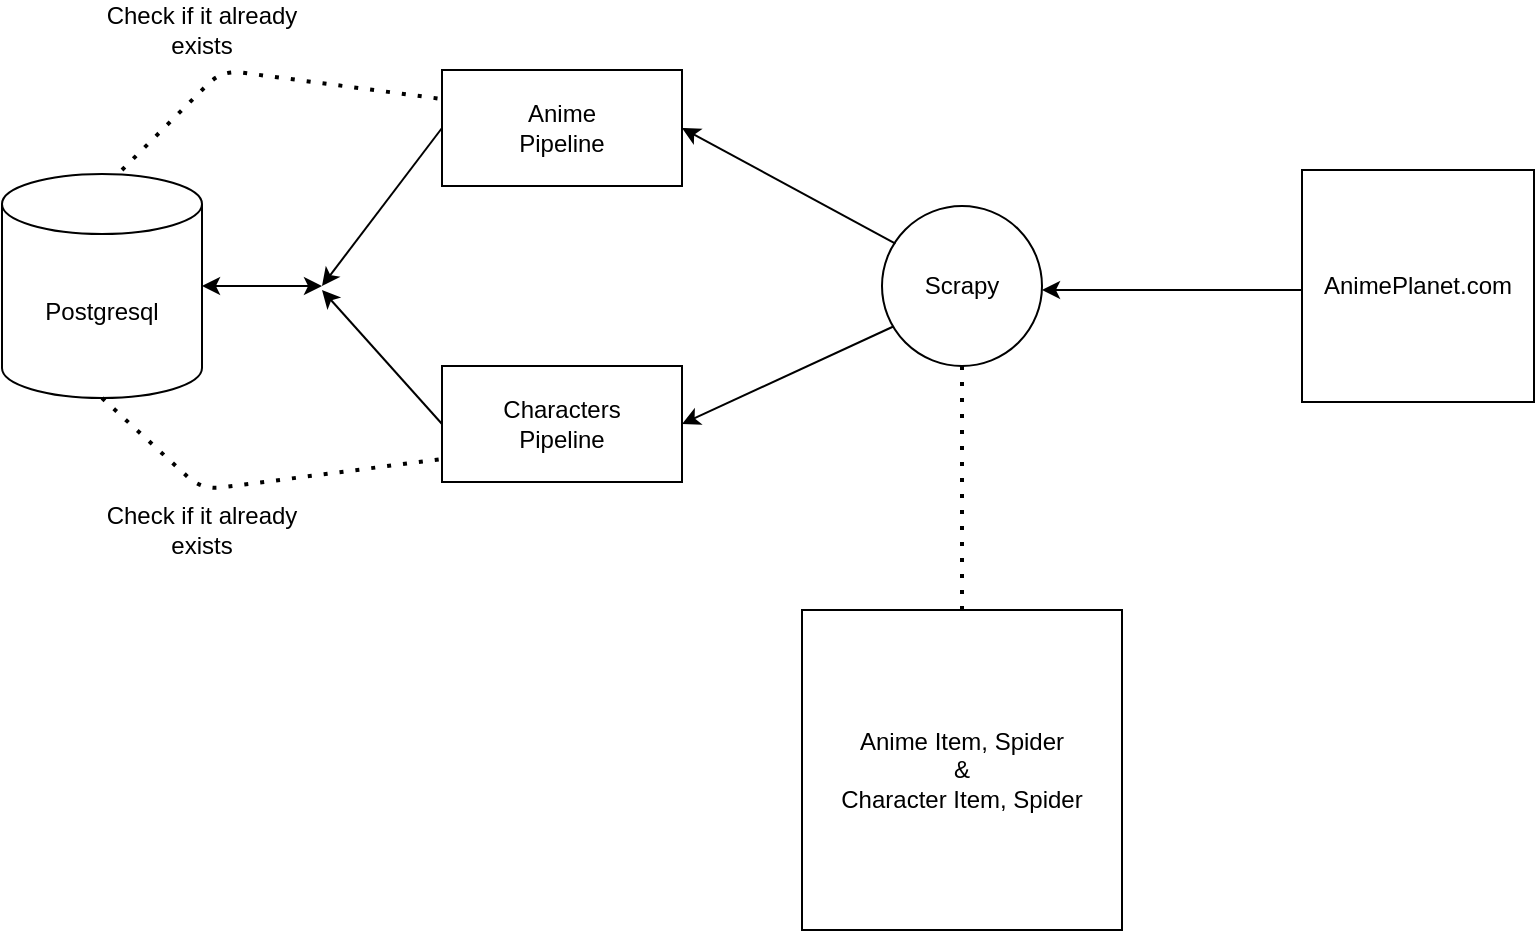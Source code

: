 <mxfile version="14.4.4" type="github">
  <diagram id="CmthH9cxXKZI6WYA6KJL" name="Page-1">
    <mxGraphModel dx="1038" dy="548" grid="1" gridSize="10" guides="1" tooltips="1" connect="1" arrows="1" fold="1" page="1" pageScale="1" pageWidth="827" pageHeight="1169" math="0" shadow="0">
      <root>
        <mxCell id="0" />
        <mxCell id="1" parent="0" />
        <mxCell id="SCkEd9ZFz6nsynLdOU4C-1" value="AnimePlanet.com&lt;br&gt;" style="whiteSpace=wrap;html=1;aspect=fixed;" vertex="1" parent="1">
          <mxGeometry x="690" y="220" width="116" height="116" as="geometry" />
        </mxCell>
        <mxCell id="SCkEd9ZFz6nsynLdOU4C-2" value="" style="endArrow=classic;html=1;" edge="1" parent="1">
          <mxGeometry width="50" height="50" relative="1" as="geometry">
            <mxPoint x="690" y="280" as="sourcePoint" />
            <mxPoint x="560" y="280" as="targetPoint" />
            <Array as="points">
              <mxPoint x="570" y="280" />
            </Array>
          </mxGeometry>
        </mxCell>
        <mxCell id="SCkEd9ZFz6nsynLdOU4C-3" value="Scrapy" style="ellipse;whiteSpace=wrap;html=1;aspect=fixed;" vertex="1" parent="1">
          <mxGeometry x="480" y="238" width="80" height="80" as="geometry" />
        </mxCell>
        <mxCell id="SCkEd9ZFz6nsynLdOU4C-4" value="" style="endArrow=classic;html=1;exitX=0.084;exitY=0.235;exitDx=0;exitDy=0;exitPerimeter=0;entryX=1;entryY=0.5;entryDx=0;entryDy=0;" edge="1" parent="1" source="SCkEd9ZFz6nsynLdOU4C-3" target="SCkEd9ZFz6nsynLdOU4C-6">
          <mxGeometry width="50" height="50" relative="1" as="geometry">
            <mxPoint x="520" y="280" as="sourcePoint" />
            <mxPoint x="390" y="210" as="targetPoint" />
          </mxGeometry>
        </mxCell>
        <mxCell id="SCkEd9ZFz6nsynLdOU4C-5" value="" style="endArrow=classic;html=1;exitX=0.071;exitY=0.753;exitDx=0;exitDy=0;entryX=1;entryY=0.5;entryDx=0;entryDy=0;exitPerimeter=0;" edge="1" parent="1" source="SCkEd9ZFz6nsynLdOU4C-3" target="SCkEd9ZFz6nsynLdOU4C-7">
          <mxGeometry width="50" height="50" relative="1" as="geometry">
            <mxPoint x="496.72" y="266.8" as="sourcePoint" />
            <mxPoint x="430" y="278" as="targetPoint" />
          </mxGeometry>
        </mxCell>
        <mxCell id="SCkEd9ZFz6nsynLdOU4C-6" value="Anime&lt;br&gt;Pipeline" style="shape=parallelogram;perimeter=parallelogramPerimeter;whiteSpace=wrap;html=1;fixedSize=1;size=0;" vertex="1" parent="1">
          <mxGeometry x="260" y="170" width="120" height="58" as="geometry" />
        </mxCell>
        <mxCell id="SCkEd9ZFz6nsynLdOU4C-7" value="Characters&lt;br&gt;Pipeline" style="shape=parallelogram;perimeter=parallelogramPerimeter;whiteSpace=wrap;html=1;fixedSize=1;size=0;" vertex="1" parent="1">
          <mxGeometry x="260" y="318" width="120" height="58" as="geometry" />
        </mxCell>
        <mxCell id="SCkEd9ZFz6nsynLdOU4C-8" value="Postgresql" style="shape=cylinder3;whiteSpace=wrap;html=1;boundedLbl=1;backgroundOutline=1;size=15;" vertex="1" parent="1">
          <mxGeometry x="40" y="222" width="100" height="112" as="geometry" />
        </mxCell>
        <mxCell id="SCkEd9ZFz6nsynLdOU4C-9" value="" style="endArrow=classic;html=1;exitX=0;exitY=0.5;exitDx=0;exitDy=0;" edge="1" parent="1" source="SCkEd9ZFz6nsynLdOU4C-6">
          <mxGeometry width="50" height="50" relative="1" as="geometry">
            <mxPoint x="170" y="290" as="sourcePoint" />
            <mxPoint x="200" y="278" as="targetPoint" />
          </mxGeometry>
        </mxCell>
        <mxCell id="SCkEd9ZFz6nsynLdOU4C-10" value="" style="endArrow=classic;html=1;exitX=0;exitY=0.5;exitDx=0;exitDy=0;" edge="1" parent="1" source="SCkEd9ZFz6nsynLdOU4C-7">
          <mxGeometry width="50" height="50" relative="1" as="geometry">
            <mxPoint x="270.0" y="209" as="sourcePoint" />
            <mxPoint x="200" y="280" as="targetPoint" />
          </mxGeometry>
        </mxCell>
        <mxCell id="SCkEd9ZFz6nsynLdOU4C-13" value="" style="endArrow=classic;startArrow=classic;html=1;" edge="1" parent="1">
          <mxGeometry width="50" height="50" relative="1" as="geometry">
            <mxPoint x="140" y="278" as="sourcePoint" />
            <mxPoint x="200" y="278" as="targetPoint" />
          </mxGeometry>
        </mxCell>
        <mxCell id="SCkEd9ZFz6nsynLdOU4C-14" value="" style="endArrow=none;dashed=1;html=1;dashPattern=1 3;strokeWidth=2;entryX=0.5;entryY=1;entryDx=0;entryDy=0;" edge="1" parent="1" target="SCkEd9ZFz6nsynLdOU4C-3">
          <mxGeometry width="50" height="50" relative="1" as="geometry">
            <mxPoint x="520" y="440" as="sourcePoint" />
            <mxPoint x="490" y="380" as="targetPoint" />
          </mxGeometry>
        </mxCell>
        <mxCell id="SCkEd9ZFz6nsynLdOU4C-15" value="Anime Item, Spider&lt;br&gt;&amp;amp;&lt;br&gt;Character Item, Spider" style="whiteSpace=wrap;html=1;aspect=fixed;" vertex="1" parent="1">
          <mxGeometry x="440" y="440" width="160" height="160" as="geometry" />
        </mxCell>
        <mxCell id="SCkEd9ZFz6nsynLdOU4C-16" value="" style="endArrow=none;dashed=1;html=1;dashPattern=1 3;strokeWidth=2;entryX=0;entryY=0.25;entryDx=0;entryDy=0;" edge="1" parent="1" target="SCkEd9ZFz6nsynLdOU4C-6">
          <mxGeometry width="50" height="50" relative="1" as="geometry">
            <mxPoint x="100" y="220" as="sourcePoint" />
            <mxPoint x="490" y="260" as="targetPoint" />
            <Array as="points">
              <mxPoint x="150" y="170" />
            </Array>
          </mxGeometry>
        </mxCell>
        <mxCell id="SCkEd9ZFz6nsynLdOU4C-17" value="Check if it already exists" style="text;html=1;strokeColor=none;fillColor=none;align=center;verticalAlign=middle;whiteSpace=wrap;rounded=0;" vertex="1" parent="1">
          <mxGeometry x="90" y="390" width="100" height="20" as="geometry" />
        </mxCell>
        <mxCell id="SCkEd9ZFz6nsynLdOU4C-18" value="" style="endArrow=none;dashed=1;html=1;dashPattern=1 3;strokeWidth=2;entryX=0;entryY=0.25;entryDx=0;entryDy=0;exitX=0.5;exitY=1;exitDx=0;exitDy=0;exitPerimeter=0;" edge="1" parent="1" source="SCkEd9ZFz6nsynLdOU4C-8">
          <mxGeometry width="50" height="50" relative="1" as="geometry">
            <mxPoint x="100" y="400" as="sourcePoint" />
            <mxPoint x="260" y="364.5" as="targetPoint" />
            <Array as="points">
              <mxPoint x="140" y="380" />
            </Array>
          </mxGeometry>
        </mxCell>
        <mxCell id="SCkEd9ZFz6nsynLdOU4C-19" value="Check if it already exists" style="text;html=1;strokeColor=none;fillColor=none;align=center;verticalAlign=middle;whiteSpace=wrap;rounded=0;" vertex="1" parent="1">
          <mxGeometry x="90" y="140" width="100" height="20" as="geometry" />
        </mxCell>
      </root>
    </mxGraphModel>
  </diagram>
</mxfile>
